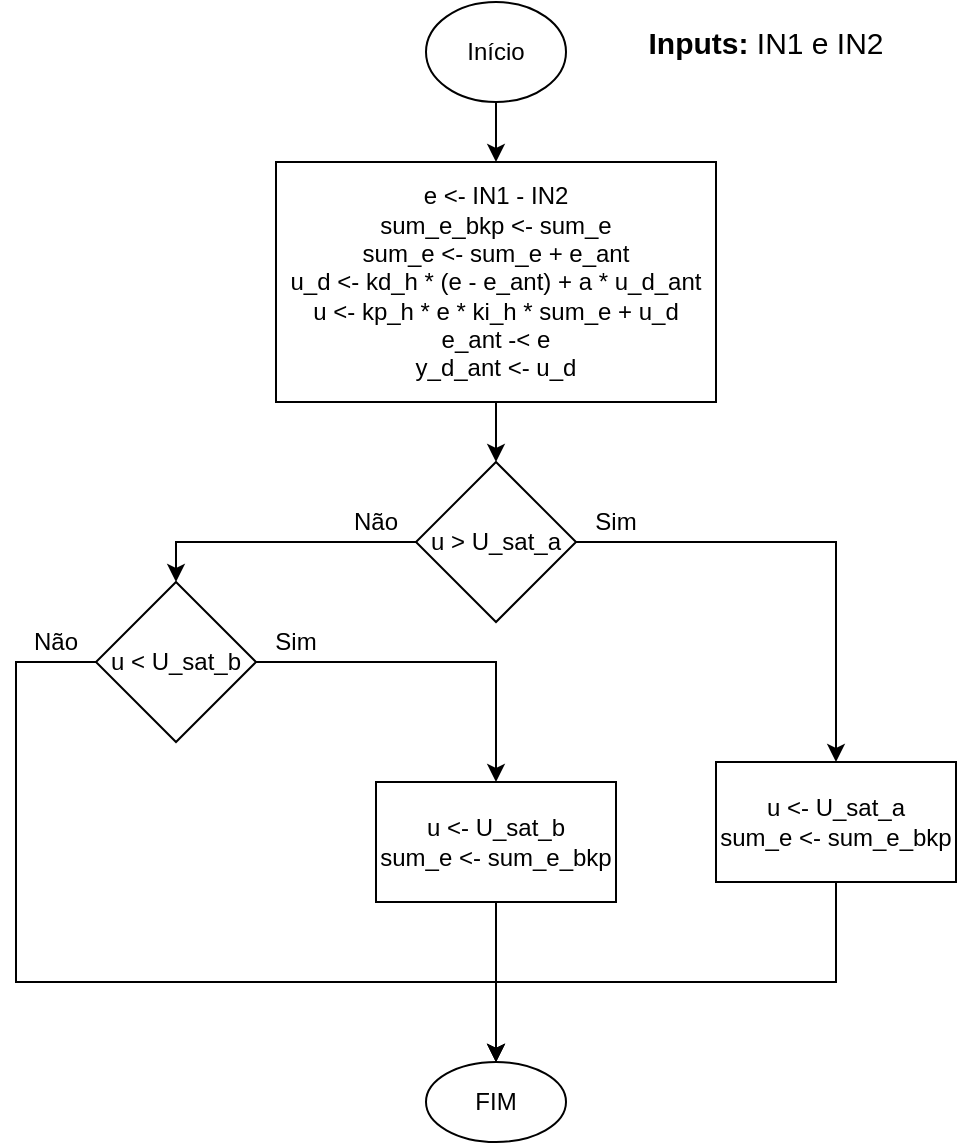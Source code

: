 <mxfile version="14.6.13" type="device"><diagram id="RbpZO_k4oyd9Apv0XN2A" name="Página-1"><mxGraphModel dx="1205" dy="696" grid="1" gridSize="10" guides="1" tooltips="1" connect="1" arrows="1" fold="1" page="1" pageScale="1" pageWidth="827" pageHeight="1169" math="0" shadow="0"><root><mxCell id="0"/><mxCell id="1" parent="0"/><mxCell id="kQhuzpWILeXWtyiNSvkc-8" value="" style="edgeStyle=orthogonalEdgeStyle;rounded=0;orthogonalLoop=1;jettySize=auto;html=1;" parent="1" source="kQhuzpWILeXWtyiNSvkc-1" target="kQhuzpWILeXWtyiNSvkc-2" edge="1"><mxGeometry relative="1" as="geometry"/></mxCell><mxCell id="kQhuzpWILeXWtyiNSvkc-1" value="Início" style="ellipse;whiteSpace=wrap;html=1;" parent="1" vertex="1"><mxGeometry x="285" y="60" width="70" height="50" as="geometry"/></mxCell><mxCell id="kQhuzpWILeXWtyiNSvkc-9" value="" style="edgeStyle=orthogonalEdgeStyle;rounded=0;orthogonalLoop=1;jettySize=auto;html=1;" parent="1" source="kQhuzpWILeXWtyiNSvkc-2" target="kQhuzpWILeXWtyiNSvkc-3" edge="1"><mxGeometry relative="1" as="geometry"/></mxCell><mxCell id="kQhuzpWILeXWtyiNSvkc-2" value="e &amp;lt;- IN1 - IN2&lt;br&gt;sum_e_bkp &amp;lt;- sum_e&lt;br&gt;sum_e &amp;lt;- sum_e + e_ant&lt;br&gt;u_d &amp;lt;- kd_h * (e - e_ant) + a * u_d_ant&lt;br&gt;u &amp;lt;- kp_h * e * ki_h * sum_e + u_d&lt;br&gt;e_ant -&amp;lt; e&lt;br&gt;y_d_ant &amp;lt;- u_d" style="rounded=0;whiteSpace=wrap;html=1;" parent="1" vertex="1"><mxGeometry x="210" y="140" width="220" height="120" as="geometry"/></mxCell><mxCell id="kQhuzpWILeXWtyiNSvkc-14" value="" style="edgeStyle=orthogonalEdgeStyle;rounded=0;orthogonalLoop=1;jettySize=auto;html=1;entryX=0.5;entryY=0;entryDx=0;entryDy=0;" parent="1" source="kQhuzpWILeXWtyiNSvkc-3" target="kQhuzpWILeXWtyiNSvkc-12" edge="1"><mxGeometry relative="1" as="geometry"/></mxCell><mxCell id="kQhuzpWILeXWtyiNSvkc-15" value="" style="edgeStyle=orthogonalEdgeStyle;rounded=0;orthogonalLoop=1;jettySize=auto;html=1;entryX=0.5;entryY=0;entryDx=0;entryDy=0;" parent="1" source="kQhuzpWILeXWtyiNSvkc-3" target="kQhuzpWILeXWtyiNSvkc-13" edge="1"><mxGeometry relative="1" as="geometry"/></mxCell><mxCell id="kQhuzpWILeXWtyiNSvkc-3" value="u &amp;gt; U_sat_a" style="rhombus;whiteSpace=wrap;html=1;" parent="1" vertex="1"><mxGeometry x="280" y="290" width="80" height="80" as="geometry"/></mxCell><mxCell id="HPWnCU2Wsvhu15jCXXW9-2" style="edgeStyle=orthogonalEdgeStyle;rounded=0;orthogonalLoop=1;jettySize=auto;html=1;exitX=0.5;exitY=1;exitDx=0;exitDy=0;entryX=0.5;entryY=0;entryDx=0;entryDy=0;" edge="1" parent="1" source="kQhuzpWILeXWtyiNSvkc-5" target="kQhuzpWILeXWtyiNSvkc-17"><mxGeometry relative="1" as="geometry"/></mxCell><mxCell id="kQhuzpWILeXWtyiNSvkc-5" value="u &amp;lt;- U_sat_b&lt;br&gt;sum_e &amp;lt;- sum_e_bkp" style="rounded=0;whiteSpace=wrap;html=1;" parent="1" vertex="1"><mxGeometry x="260" y="450" width="120" height="60" as="geometry"/></mxCell><mxCell id="HPWnCU2Wsvhu15jCXXW9-3" style="edgeStyle=orthogonalEdgeStyle;rounded=0;orthogonalLoop=1;jettySize=auto;html=1;exitX=0.5;exitY=1;exitDx=0;exitDy=0;entryX=0.5;entryY=0;entryDx=0;entryDy=0;" edge="1" parent="1" source="kQhuzpWILeXWtyiNSvkc-12" target="kQhuzpWILeXWtyiNSvkc-17"><mxGeometry relative="1" as="geometry"><Array as="points"><mxPoint x="490" y="550"/><mxPoint x="320" y="550"/></Array></mxGeometry></mxCell><mxCell id="kQhuzpWILeXWtyiNSvkc-12" value="u &amp;lt;- U_sat_a&lt;br&gt;sum_e &amp;lt;- sum_e_bkp" style="rounded=0;whiteSpace=wrap;html=1;" parent="1" vertex="1"><mxGeometry x="430" y="440" width="120" height="60" as="geometry"/></mxCell><mxCell id="kQhuzpWILeXWtyiNSvkc-16" value="" style="edgeStyle=orthogonalEdgeStyle;rounded=0;orthogonalLoop=1;jettySize=auto;html=1;entryX=0.5;entryY=0;entryDx=0;entryDy=0;" parent="1" source="kQhuzpWILeXWtyiNSvkc-13" target="kQhuzpWILeXWtyiNSvkc-5" edge="1"><mxGeometry relative="1" as="geometry"/></mxCell><mxCell id="HPWnCU2Wsvhu15jCXXW9-1" style="edgeStyle=orthogonalEdgeStyle;rounded=0;orthogonalLoop=1;jettySize=auto;html=1;" edge="1" parent="1" source="kQhuzpWILeXWtyiNSvkc-13" target="kQhuzpWILeXWtyiNSvkc-17"><mxGeometry relative="1" as="geometry"><Array as="points"><mxPoint x="80" y="390"/><mxPoint x="80" y="550"/><mxPoint x="320" y="550"/></Array></mxGeometry></mxCell><mxCell id="kQhuzpWILeXWtyiNSvkc-13" value="u &amp;lt; U_sat_b" style="rhombus;whiteSpace=wrap;html=1;" parent="1" vertex="1"><mxGeometry x="120" y="350" width="80" height="80" as="geometry"/></mxCell><mxCell id="kQhuzpWILeXWtyiNSvkc-17" value="FIM" style="ellipse;whiteSpace=wrap;html=1;" parent="1" vertex="1"><mxGeometry x="285" y="590" width="70" height="40" as="geometry"/></mxCell><mxCell id="kQhuzpWILeXWtyiNSvkc-22" value="&lt;font style=&quot;font-size: 15px&quot;&gt;&lt;b&gt;Inputs:&lt;/b&gt; IN1 e IN2&lt;/font&gt;" style="text;html=1;strokeColor=none;fillColor=none;align=center;verticalAlign=middle;whiteSpace=wrap;rounded=0;" parent="1" vertex="1"><mxGeometry x="390" y="70" width="130" height="20" as="geometry"/></mxCell><mxCell id="HPWnCU2Wsvhu15jCXXW9-4" value="Sim" style="text;html=1;strokeColor=none;fillColor=none;align=center;verticalAlign=middle;whiteSpace=wrap;rounded=0;" vertex="1" parent="1"><mxGeometry x="200" y="370" width="40" height="20" as="geometry"/></mxCell><mxCell id="HPWnCU2Wsvhu15jCXXW9-5" value="Não" style="text;html=1;strokeColor=none;fillColor=none;align=center;verticalAlign=middle;whiteSpace=wrap;rounded=0;shadow=0;glass=0;sketch=0;" vertex="1" parent="1"><mxGeometry x="240" y="310" width="40" height="20" as="geometry"/></mxCell><mxCell id="HPWnCU2Wsvhu15jCXXW9-6" value="Não" style="text;html=1;strokeColor=none;fillColor=none;align=center;verticalAlign=middle;whiteSpace=wrap;rounded=0;shadow=0;glass=0;sketch=0;" vertex="1" parent="1"><mxGeometry x="80" y="370" width="40" height="20" as="geometry"/></mxCell><mxCell id="HPWnCU2Wsvhu15jCXXW9-8" value="Sim" style="text;html=1;strokeColor=none;fillColor=none;align=center;verticalAlign=middle;whiteSpace=wrap;rounded=0;" vertex="1" parent="1"><mxGeometry x="360" y="310" width="40" height="20" as="geometry"/></mxCell><mxCell id="HPWnCU2Wsvhu15jCXXW9-10" style="edgeStyle=orthogonalEdgeStyle;rounded=0;orthogonalLoop=1;jettySize=auto;html=1;exitX=0.5;exitY=1;exitDx=0;exitDy=0;" edge="1" parent="1" source="kQhuzpWILeXWtyiNSvkc-22" target="kQhuzpWILeXWtyiNSvkc-22"><mxGeometry relative="1" as="geometry"/></mxCell></root></mxGraphModel></diagram></mxfile>